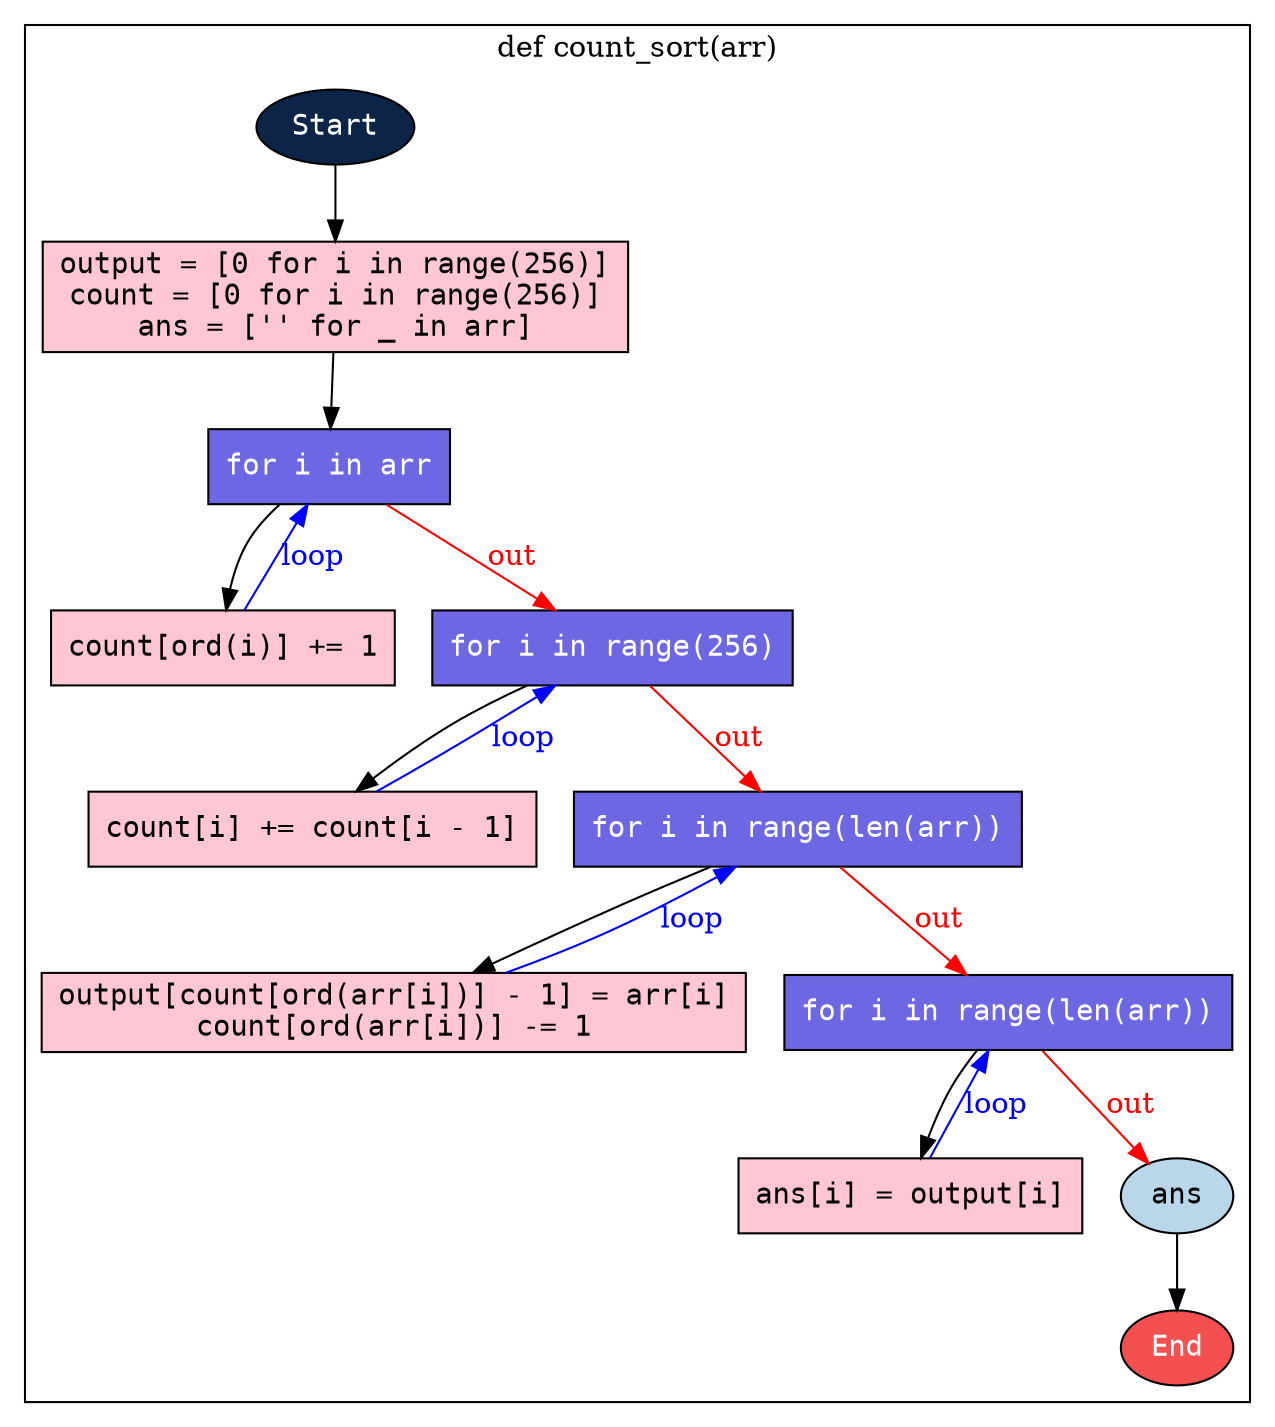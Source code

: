 digraph my_graph {
bgcolor="white"
node [fontname="courier"]

LStart_count_sort [shape=ellipse] [label="Start"] [type="START"] [style=filled fillcolor="#0B2447" fontcolor=white]
L8 [shape=rect] [label="output = [0 for i in range(256)]
count = [0 for i in range(256)]
ans = ['' for _ in arr]
"] [type="STATEMENT"] [style=filled fillcolor="#FFC6D3" fontcolor=black]
L19 [shape=rect] [label="for i in arr"] [type="LOOP"] [style=filled fillcolor="#6D67E4" fontcolor=white]
L20 [shape=rect] [label="count[ord(i)] += 1
"] [type="STATEMENT"] [style=filled fillcolor="#FFC6D3" fontcolor=black]
L24 [shape=rect] [label="for i in range(256)"] [type="LOOP"] [style=filled fillcolor="#6D67E4" fontcolor=white]
L25 [shape=rect] [label="count[i] += count[i - 1]
"] [type="STATEMENT"] [style=filled fillcolor="#FFC6D3" fontcolor=black]
L28 [shape=rect] [label="for i in range(len(arr))"] [type="LOOP"] [style=filled fillcolor="#6D67E4" fontcolor=white]
L29 [shape=rect] [label="output[count[ord(arr[i])] - 1] = arr[i]
count[ord(arr[i])] -= 1
"] [type="STATEMENT"] [style=filled fillcolor="#FFC6D3" fontcolor=black]
L34 [shape=rect] [label="for i in range(len(arr))"] [type="LOOP"] [style=filled fillcolor="#6D67E4" fontcolor=white]
L35 [shape=rect] [label="ans[i] = output[i]
"] [type="STATEMENT"] [style=filled fillcolor="#FFC6D3" fontcolor=black]
L36 [shape=ellipse] [label="ans"] [type="RETURN"] [style=filled fillcolor="#BAD7E9" fontcolor=black]
L999999 [shape=ellipse] [label="End"] [type="END"] [style=filled fillcolor="#F45050" fontcolor=white]

subgraph cluster_count_sort {
label = "def count_sort(arr)";

LStart_count_sort -> L8    [source="@current_to_next"]
L8 -> L19    [source="@current_to_next"]
L19 -> L20    [source="@loop_to_next"]
L19 -> L24 [color=red] [fontcolor=red] [label="out"] [source="@loop_to_next_sibling"]
L20 -> L19 [color=blue] [fontcolor=blue] [label="loop"] [source="@last_to_loop"]

L24 -> L25    [source="@loop_to_next"]
L24 -> L28 [color=red] [fontcolor=red] [label="out"] [source="@loop_to_next_sibling"]
L25 -> L24 [color=blue] [fontcolor=blue] [label="loop"] [source="@last_to_loop"]

L28 -> L29    [source="@loop_to_next"]
L28 -> L34 [color=red] [fontcolor=red] [label="out"] [source="@loop_to_next_sibling"]
L29 -> L28 [color=blue] [fontcolor=blue] [label="loop"] [source="@last_to_loop"]

L34 -> L35    [source="@loop_to_next"]
L34 -> L36 [color=red] [fontcolor=red] [label="out"] [source="@loop_to_next_sibling"]
L35 -> L34 [color=blue] [fontcolor=blue] [label="loop"] [source="@last_to_loop"]

L36 -> L999999    [source="@return_to_end"]
}


}
